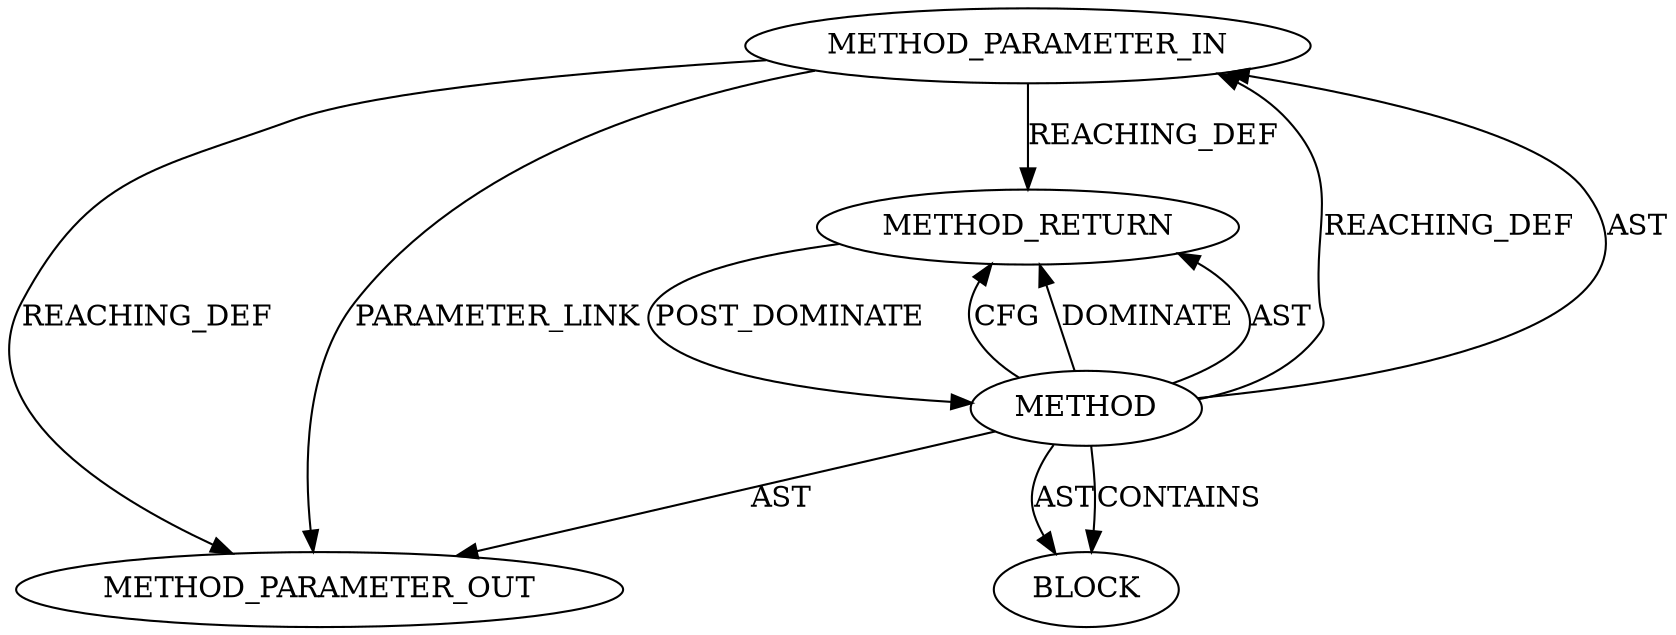 digraph {
  25976 [label=METHOD_PARAMETER_IN ORDER=1 CODE="p1" IS_VARIADIC=false TYPE_FULL_NAME="ANY" EVALUATION_STRATEGY="BY_VALUE" INDEX=1 NAME="p1"]
  27394 [label=METHOD_PARAMETER_OUT ORDER=1 CODE="p1" IS_VARIADIC=false TYPE_FULL_NAME="ANY" EVALUATION_STRATEGY="BY_VALUE" INDEX=1 NAME="p1"]
  25977 [label=BLOCK ORDER=1 ARGUMENT_INDEX=1 CODE="<empty>" TYPE_FULL_NAME="ANY"]
  25978 [label=METHOD_RETURN ORDER=2 CODE="RET" TYPE_FULL_NAME="ANY" EVALUATION_STRATEGY="BY_VALUE"]
  25975 [label=METHOD AST_PARENT_TYPE="NAMESPACE_BLOCK" AST_PARENT_FULL_NAME="<global>" ORDER=0 CODE="<empty>" FULL_NAME="tls1_suiteb" IS_EXTERNAL=true FILENAME="<empty>" SIGNATURE="" NAME="tls1_suiteb"]
  25975 -> 25976 [label=REACHING_DEF VARIABLE=""]
  25975 -> 25977 [label=AST ]
  25978 -> 25975 [label=POST_DOMINATE ]
  25975 -> 25978 [label=CFG ]
  25975 -> 27394 [label=AST ]
  25976 -> 25978 [label=REACHING_DEF VARIABLE="p1"]
  25975 -> 25978 [label=DOMINATE ]
  25975 -> 25978 [label=AST ]
  25975 -> 25977 [label=CONTAINS ]
  25976 -> 27394 [label=REACHING_DEF VARIABLE="p1"]
  25976 -> 27394 [label=PARAMETER_LINK ]
  25975 -> 25976 [label=AST ]
}
